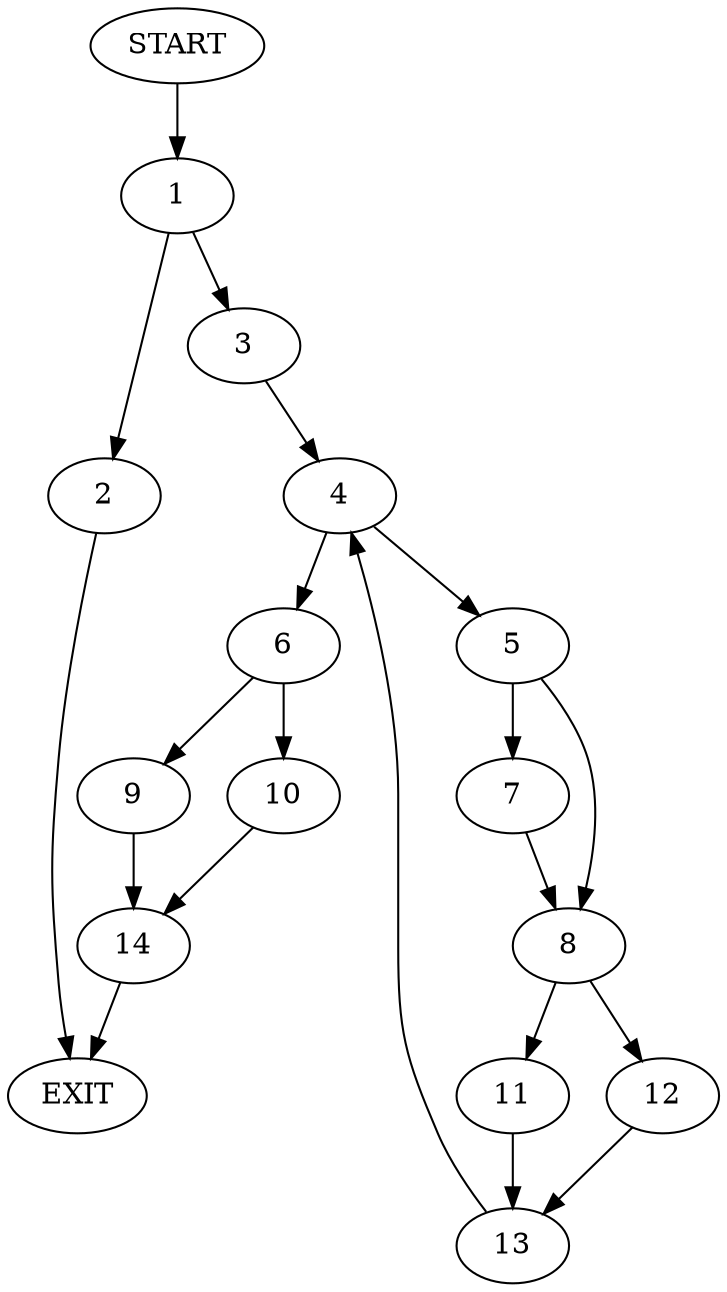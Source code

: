 digraph {
0 [label="START"]
15 [label="EXIT"]
0 -> 1
1 -> 2
1 -> 3
2 -> 15
3 -> 4
4 -> 5
4 -> 6
5 -> 7
5 -> 8
6 -> 9
6 -> 10
7 -> 8
8 -> 11
8 -> 12
11 -> 13
12 -> 13
13 -> 4
10 -> 14
9 -> 14
14 -> 15
}
